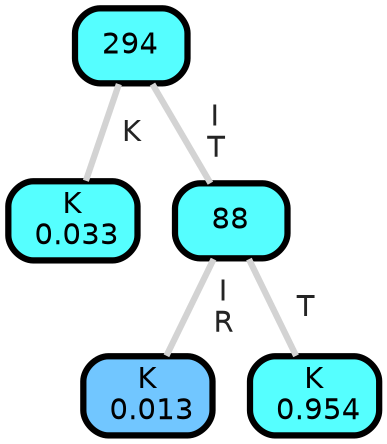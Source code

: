 graph Tree {
node [shape=box, style="filled, rounded",color="black",penwidth="3",fontcolor="black",                 fontname=helvetica] ;
graph [ranksep="0 equally", splines=straight,                 bgcolor=transparent, dpi=200] ;
edge [fontname=helvetica, fontweight=bold,fontcolor=grey14,color=lightgray] ;
0 [label="K
 0.033", fillcolor="#55ffff"] ;
1 [label="294", fillcolor="#55feff"] ;
2 [label="K
 0.013", fillcolor="#71c6ff"] ;
3 [label="88", fillcolor="#55feff"] ;
4 [label="K
 0.954", fillcolor="#55ffff"] ;
1 -- 0 [label=" K",penwidth=3] ;
1 -- 3 [label=" I\n T",penwidth=3] ;
3 -- 2 [label=" I\n R",penwidth=3] ;
3 -- 4 [label=" T",penwidth=3] ;
{rank = same;}}
